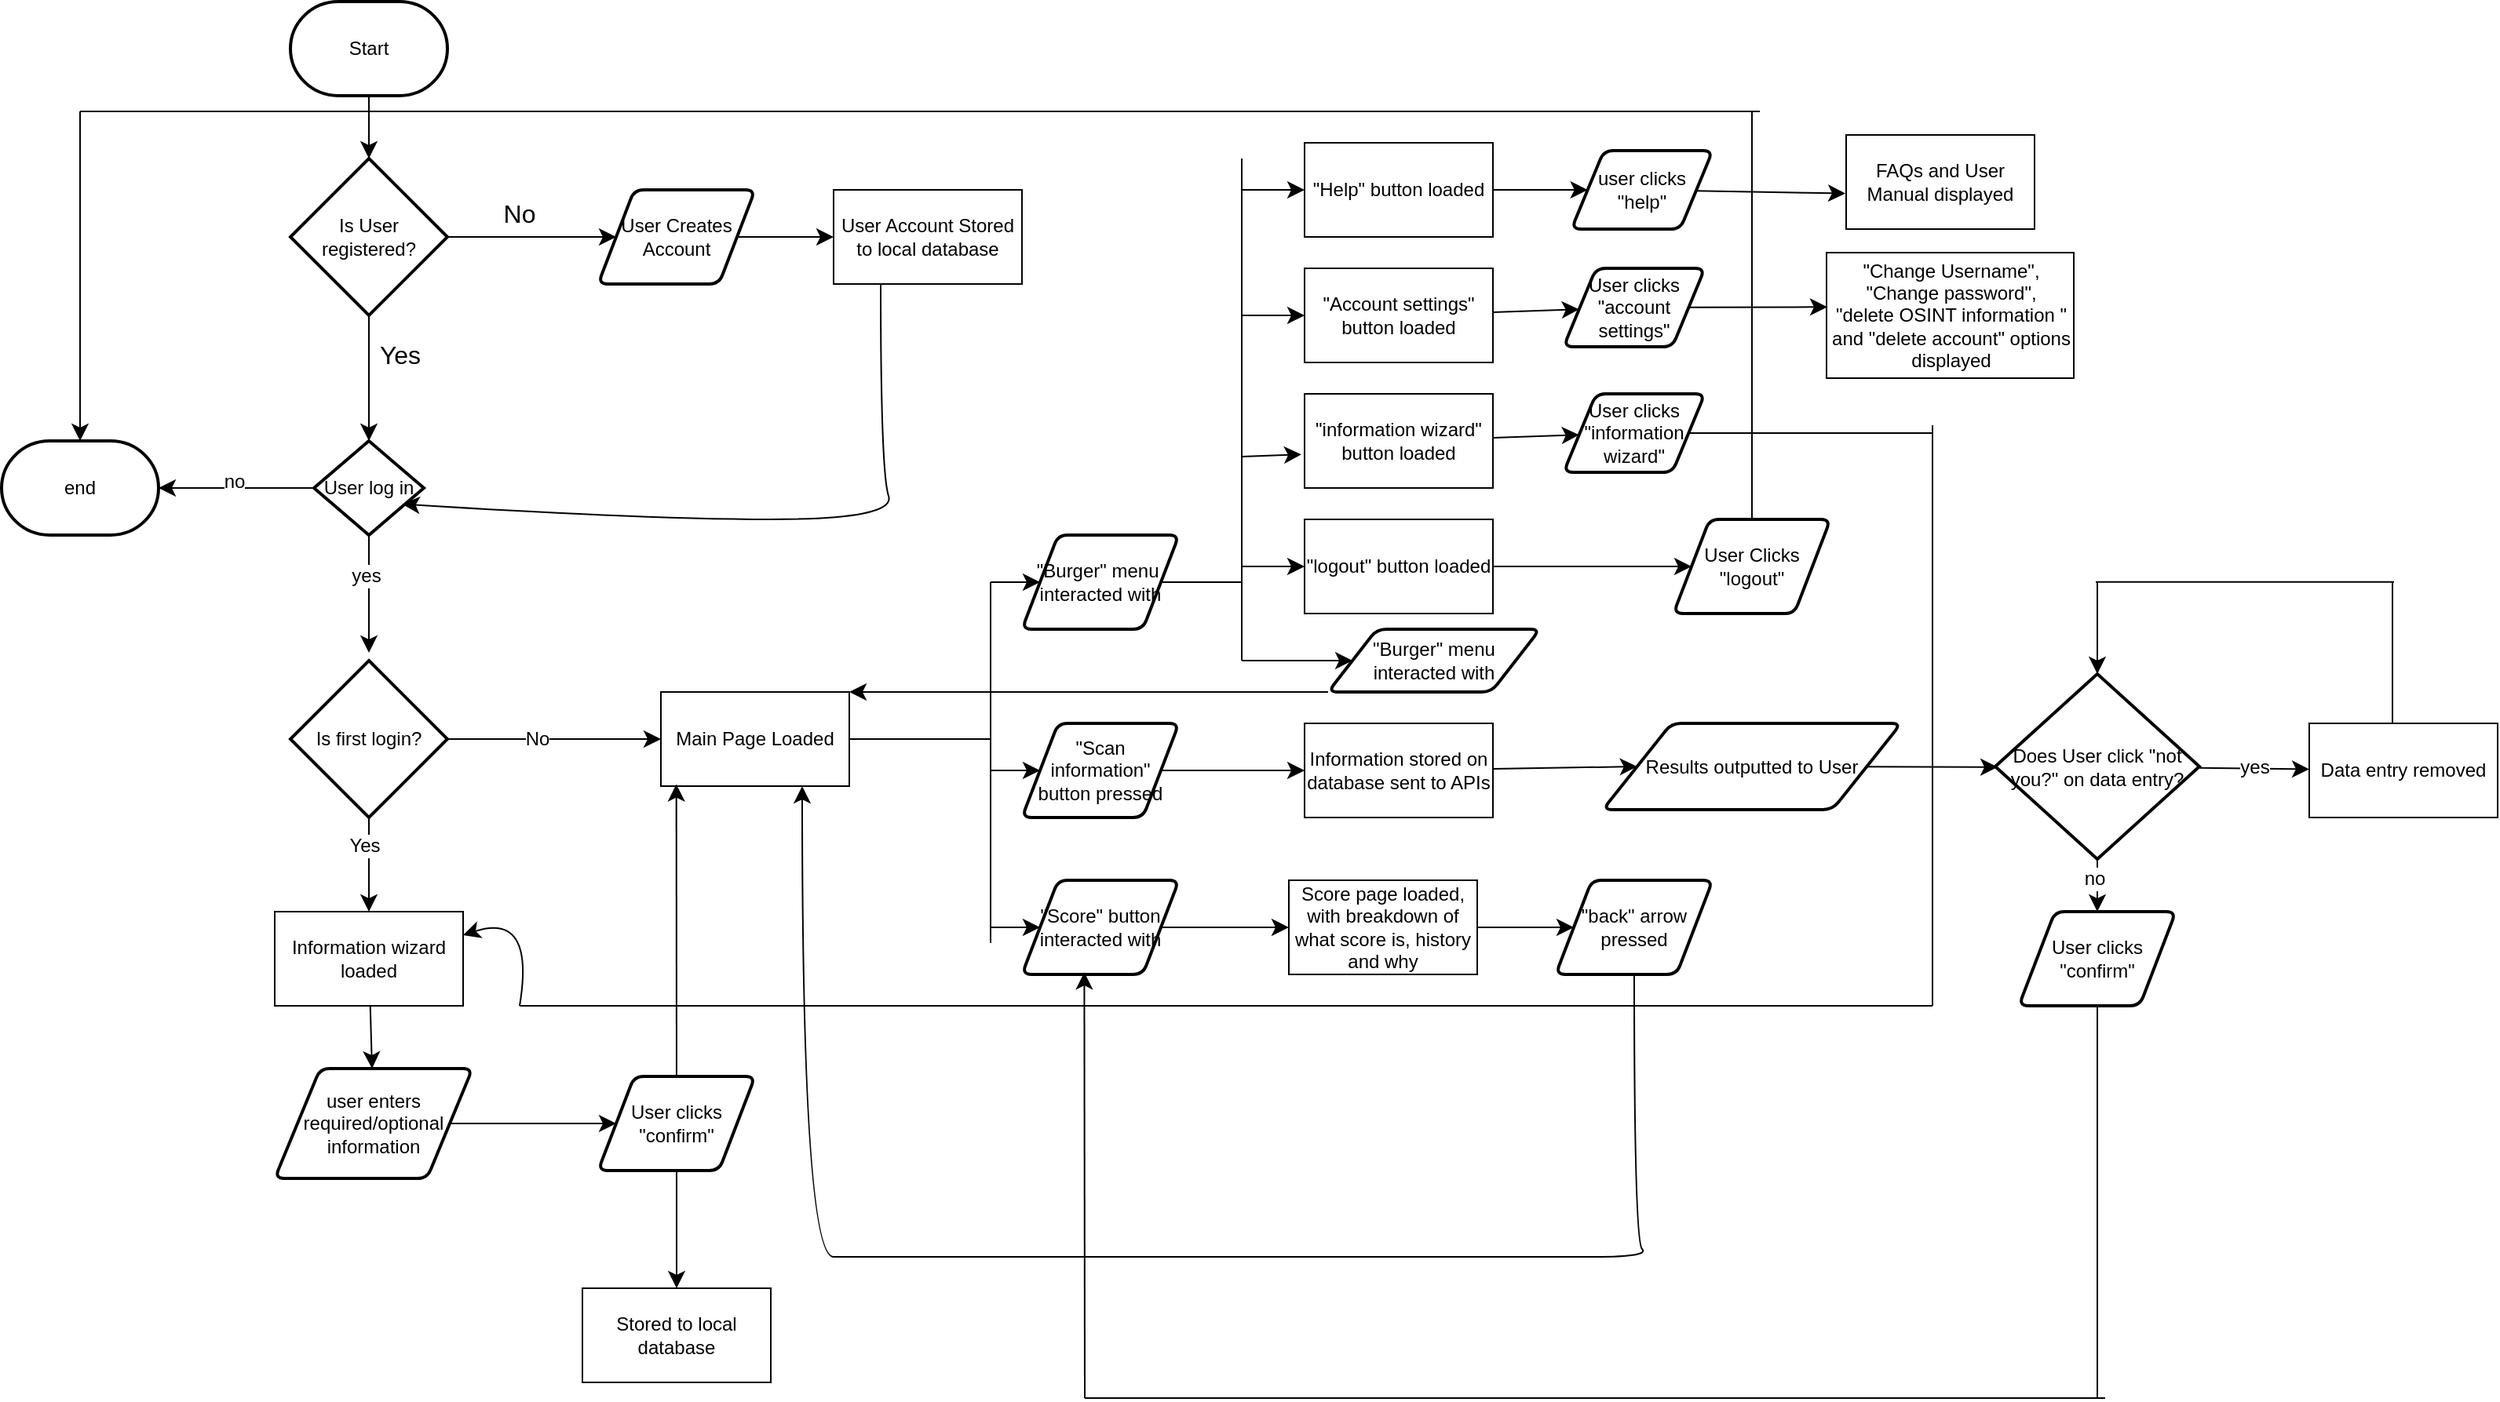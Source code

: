 <mxfile version="24.9.1">
  <diagram name="Page-1" id="ognR1DaFyA1VMHChEMBM">
    <mxGraphModel dx="1695" dy="1469" grid="1" gridSize="10" guides="1" tooltips="1" connect="1" arrows="1" fold="1" page="1" pageScale="1" pageWidth="827" pageHeight="1169" math="0" shadow="0">
      <root>
        <mxCell id="0" />
        <mxCell id="1" parent="0" />
        <mxCell id="HPwO4W1evmKC7CbNkpxZ-1" value="Main Page Loaded" style="rounded=0;whiteSpace=wrap;html=1;" vertex="1" parent="1">
          <mxGeometry x="550" y="460" width="120" height="60" as="geometry" />
        </mxCell>
        <mxCell id="HPwO4W1evmKC7CbNkpxZ-25" value="" style="edgeStyle=none;curved=1;rounded=0;orthogonalLoop=1;jettySize=auto;html=1;fontSize=12;startSize=8;endSize=8;" edge="1" parent="1" source="HPwO4W1evmKC7CbNkpxZ-3" target="HPwO4W1evmKC7CbNkpxZ-24">
          <mxGeometry relative="1" as="geometry" />
        </mxCell>
        <mxCell id="HPwO4W1evmKC7CbNkpxZ-3" value="Information wizard loaded" style="rounded=0;whiteSpace=wrap;html=1;" vertex="1" parent="1">
          <mxGeometry x="304" y="600" width="120" height="60" as="geometry" />
        </mxCell>
        <mxCell id="HPwO4W1evmKC7CbNkpxZ-10" value="" style="edgeStyle=none;curved=1;rounded=0;orthogonalLoop=1;jettySize=auto;html=1;fontSize=12;startSize=8;endSize=8;" edge="1" parent="1" source="HPwO4W1evmKC7CbNkpxZ-4" target="HPwO4W1evmKC7CbNkpxZ-9">
          <mxGeometry relative="1" as="geometry" />
        </mxCell>
        <mxCell id="HPwO4W1evmKC7CbNkpxZ-11" value="" style="edgeStyle=none;curved=1;rounded=0;orthogonalLoop=1;jettySize=auto;html=1;fontSize=12;startSize=8;endSize=8;" edge="1" parent="1" source="HPwO4W1evmKC7CbNkpxZ-4">
          <mxGeometry relative="1" as="geometry">
            <mxPoint x="364" y="300" as="targetPoint" />
          </mxGeometry>
        </mxCell>
        <mxCell id="HPwO4W1evmKC7CbNkpxZ-4" value="Is User registered?" style="strokeWidth=2;html=1;shape=mxgraph.flowchart.decision;whiteSpace=wrap;" vertex="1" parent="1">
          <mxGeometry x="314" y="120" width="100" height="100" as="geometry" />
        </mxCell>
        <mxCell id="HPwO4W1evmKC7CbNkpxZ-12" value="" style="edgeStyle=none;curved=1;rounded=0;orthogonalLoop=1;jettySize=auto;html=1;fontSize=12;startSize=8;endSize=8;" edge="1" parent="1" source="HPwO4W1evmKC7CbNkpxZ-5" target="HPwO4W1evmKC7CbNkpxZ-4">
          <mxGeometry relative="1" as="geometry" />
        </mxCell>
        <mxCell id="HPwO4W1evmKC7CbNkpxZ-5" value="Start" style="strokeWidth=2;html=1;shape=mxgraph.flowchart.terminator;whiteSpace=wrap;" vertex="1" parent="1">
          <mxGeometry x="314" y="20" width="100" height="60" as="geometry" />
        </mxCell>
        <mxCell id="HPwO4W1evmKC7CbNkpxZ-17" value="" style="edgeStyle=none;curved=1;rounded=0;orthogonalLoop=1;jettySize=auto;html=1;fontSize=12;startSize=8;endSize=8;" edge="1" parent="1">
          <mxGeometry relative="1" as="geometry">
            <mxPoint x="364" y="360" as="sourcePoint" />
            <mxPoint x="364" y="435" as="targetPoint" />
          </mxGeometry>
        </mxCell>
        <mxCell id="HPwO4W1evmKC7CbNkpxZ-80" value="yes" style="edgeLabel;html=1;align=center;verticalAlign=middle;resizable=0;points=[];fontSize=12;" vertex="1" connectable="0" parent="HPwO4W1evmKC7CbNkpxZ-17">
          <mxGeometry x="-0.313" y="-2" relative="1" as="geometry">
            <mxPoint as="offset" />
          </mxGeometry>
        </mxCell>
        <mxCell id="HPwO4W1evmKC7CbNkpxZ-15" style="edgeStyle=none;curved=1;rounded=0;orthogonalLoop=1;jettySize=auto;html=1;entryX=0.805;entryY=0.672;entryDx=0;entryDy=0;fontSize=12;startSize=8;endSize=8;entryPerimeter=0;exitX=0.25;exitY=1;exitDx=0;exitDy=0;" edge="1" parent="1" source="HPwO4W1evmKC7CbNkpxZ-31" target="HPwO4W1evmKC7CbNkpxZ-79">
          <mxGeometry relative="1" as="geometry">
            <mxPoint x="398.529" y="340.359" as="targetPoint" />
            <Array as="points">
              <mxPoint x="690" y="320" />
              <mxPoint x="700" y="350" />
              <mxPoint x="540" y="350" />
            </Array>
          </mxGeometry>
        </mxCell>
        <mxCell id="HPwO4W1evmKC7CbNkpxZ-32" value="" style="edgeStyle=none;curved=1;rounded=0;orthogonalLoop=1;jettySize=auto;html=1;fontSize=12;startSize=8;endSize=8;" edge="1" parent="1" source="HPwO4W1evmKC7CbNkpxZ-9" target="HPwO4W1evmKC7CbNkpxZ-31">
          <mxGeometry relative="1" as="geometry" />
        </mxCell>
        <mxCell id="HPwO4W1evmKC7CbNkpxZ-9" value="User Creates Account" style="shape=parallelogram;html=1;strokeWidth=2;perimeter=parallelogramPerimeter;whiteSpace=wrap;rounded=1;arcSize=12;size=0.23;" vertex="1" parent="1">
          <mxGeometry x="510" y="140" width="100" height="60" as="geometry" />
        </mxCell>
        <mxCell id="HPwO4W1evmKC7CbNkpxZ-13" value="No" style="text;html=1;align=center;verticalAlign=middle;whiteSpace=wrap;rounded=0;fontSize=16;" vertex="1" parent="1">
          <mxGeometry x="430" y="140" width="60" height="30" as="geometry" />
        </mxCell>
        <mxCell id="HPwO4W1evmKC7CbNkpxZ-14" value="Yes" style="text;html=1;align=center;verticalAlign=middle;whiteSpace=wrap;rounded=0;fontSize=16;" vertex="1" parent="1">
          <mxGeometry x="354" y="230" width="60" height="30" as="geometry" />
        </mxCell>
        <mxCell id="HPwO4W1evmKC7CbNkpxZ-20" value="" style="edgeStyle=none;curved=1;rounded=0;orthogonalLoop=1;jettySize=auto;html=1;fontSize=12;startSize=8;endSize=8;" edge="1" parent="1" source="HPwO4W1evmKC7CbNkpxZ-19" target="HPwO4W1evmKC7CbNkpxZ-3">
          <mxGeometry relative="1" as="geometry" />
        </mxCell>
        <mxCell id="HPwO4W1evmKC7CbNkpxZ-23" value="Yes" style="edgeLabel;html=1;align=center;verticalAlign=middle;resizable=0;points=[];fontSize=12;" vertex="1" connectable="0" parent="HPwO4W1evmKC7CbNkpxZ-20">
          <mxGeometry x="-0.425" y="-3" relative="1" as="geometry">
            <mxPoint as="offset" />
          </mxGeometry>
        </mxCell>
        <mxCell id="HPwO4W1evmKC7CbNkpxZ-21" value="" style="edgeStyle=none;curved=1;rounded=0;orthogonalLoop=1;jettySize=auto;html=1;fontSize=12;startSize=8;endSize=8;" edge="1" parent="1" source="HPwO4W1evmKC7CbNkpxZ-19" target="HPwO4W1evmKC7CbNkpxZ-1">
          <mxGeometry relative="1" as="geometry" />
        </mxCell>
        <mxCell id="HPwO4W1evmKC7CbNkpxZ-22" value="No" style="edgeLabel;html=1;align=center;verticalAlign=middle;resizable=0;points=[];fontSize=12;" vertex="1" connectable="0" parent="HPwO4W1evmKC7CbNkpxZ-21">
          <mxGeometry x="-0.167" relative="1" as="geometry">
            <mxPoint as="offset" />
          </mxGeometry>
        </mxCell>
        <mxCell id="HPwO4W1evmKC7CbNkpxZ-19" value="Is first login?" style="strokeWidth=2;html=1;shape=mxgraph.flowchart.decision;whiteSpace=wrap;" vertex="1" parent="1">
          <mxGeometry x="314" y="440" width="100" height="100" as="geometry" />
        </mxCell>
        <mxCell id="HPwO4W1evmKC7CbNkpxZ-89" value="" style="edgeStyle=none;curved=1;rounded=0;orthogonalLoop=1;jettySize=auto;html=1;fontSize=12;startSize=8;endSize=8;" edge="1" parent="1" source="HPwO4W1evmKC7CbNkpxZ-24" target="HPwO4W1evmKC7CbNkpxZ-88">
          <mxGeometry relative="1" as="geometry" />
        </mxCell>
        <mxCell id="HPwO4W1evmKC7CbNkpxZ-24" value="user enters required/optional information" style="shape=parallelogram;html=1;strokeWidth=2;perimeter=parallelogramPerimeter;whiteSpace=wrap;rounded=1;arcSize=12;size=0.23;" vertex="1" parent="1">
          <mxGeometry x="304" y="700" width="126" height="70" as="geometry" />
        </mxCell>
        <mxCell id="HPwO4W1evmKC7CbNkpxZ-27" value="&quot;Burger&quot; menu&amp;nbsp;&lt;div&gt;interacted with&lt;/div&gt;" style="shape=parallelogram;html=1;strokeWidth=2;perimeter=parallelogramPerimeter;whiteSpace=wrap;rounded=1;arcSize=12;size=0.23;" vertex="1" parent="1">
          <mxGeometry x="780" y="360" width="100" height="60" as="geometry" />
        </mxCell>
        <mxCell id="HPwO4W1evmKC7CbNkpxZ-56" value="" style="edgeStyle=none;curved=1;rounded=0;orthogonalLoop=1;jettySize=auto;html=1;fontSize=12;startSize=8;endSize=8;" edge="1" parent="1" source="HPwO4W1evmKC7CbNkpxZ-28" target="HPwO4W1evmKC7CbNkpxZ-55">
          <mxGeometry relative="1" as="geometry" />
        </mxCell>
        <mxCell id="HPwO4W1evmKC7CbNkpxZ-28" value="&quot;Scan information&quot; button pressed" style="shape=parallelogram;html=1;strokeWidth=2;perimeter=parallelogramPerimeter;whiteSpace=wrap;rounded=1;arcSize=12;size=0.23;" vertex="1" parent="1">
          <mxGeometry x="780" y="480" width="100" height="60" as="geometry" />
        </mxCell>
        <mxCell id="HPwO4W1evmKC7CbNkpxZ-40" value="" style="edgeStyle=none;curved=1;rounded=0;orthogonalLoop=1;jettySize=auto;html=1;fontSize=12;startSize=8;endSize=8;" edge="1" parent="1" source="HPwO4W1evmKC7CbNkpxZ-29" target="HPwO4W1evmKC7CbNkpxZ-39">
          <mxGeometry relative="1" as="geometry" />
        </mxCell>
        <mxCell id="HPwO4W1evmKC7CbNkpxZ-29" value="&quot;Score&quot; button interacted with" style="shape=parallelogram;html=1;strokeWidth=2;perimeter=parallelogramPerimeter;whiteSpace=wrap;rounded=1;arcSize=12;size=0.23;" vertex="1" parent="1">
          <mxGeometry x="780" y="580" width="100" height="60" as="geometry" />
        </mxCell>
        <mxCell id="HPwO4W1evmKC7CbNkpxZ-95" value="" style="edgeStyle=none;curved=1;rounded=0;orthogonalLoop=1;jettySize=auto;html=1;fontSize=12;startSize=8;endSize=8;" edge="1" parent="1" source="HPwO4W1evmKC7CbNkpxZ-30" target="HPwO4W1evmKC7CbNkpxZ-94">
          <mxGeometry relative="1" as="geometry" />
        </mxCell>
        <mxCell id="HPwO4W1evmKC7CbNkpxZ-30" value="&quot;information wizard&quot; button loaded" style="rounded=0;whiteSpace=wrap;html=1;" vertex="1" parent="1">
          <mxGeometry x="960" y="270" width="120" height="60" as="geometry" />
        </mxCell>
        <mxCell id="HPwO4W1evmKC7CbNkpxZ-31" value="User Account Stored to local database" style="rounded=0;whiteSpace=wrap;html=1;" vertex="1" parent="1">
          <mxGeometry x="660" y="140" width="120" height="60" as="geometry" />
        </mxCell>
        <mxCell id="HPwO4W1evmKC7CbNkpxZ-33" value="Stored to local database" style="rounded=0;whiteSpace=wrap;html=1;" vertex="1" parent="1">
          <mxGeometry x="500" y="840" width="120" height="60" as="geometry" />
        </mxCell>
        <mxCell id="HPwO4W1evmKC7CbNkpxZ-97" value="" style="edgeStyle=none;curved=1;rounded=0;orthogonalLoop=1;jettySize=auto;html=1;fontSize=12;startSize=8;endSize=8;" edge="1" parent="1" source="HPwO4W1evmKC7CbNkpxZ-35" target="HPwO4W1evmKC7CbNkpxZ-92">
          <mxGeometry relative="1" as="geometry" />
        </mxCell>
        <mxCell id="HPwO4W1evmKC7CbNkpxZ-35" value="&quot;Help&quot; button loaded" style="rounded=0;whiteSpace=wrap;html=1;" vertex="1" parent="1">
          <mxGeometry x="960" y="110" width="120" height="60" as="geometry" />
        </mxCell>
        <mxCell id="HPwO4W1evmKC7CbNkpxZ-78" value="" style="edgeStyle=none;curved=1;rounded=0;orthogonalLoop=1;jettySize=auto;html=1;fontSize=12;startSize=8;endSize=8;" edge="1" parent="1" source="HPwO4W1evmKC7CbNkpxZ-36" target="HPwO4W1evmKC7CbNkpxZ-77">
          <mxGeometry relative="1" as="geometry" />
        </mxCell>
        <mxCell id="HPwO4W1evmKC7CbNkpxZ-36" value="&quot;logout&quot; button loaded" style="rounded=0;whiteSpace=wrap;html=1;" vertex="1" parent="1">
          <mxGeometry x="960" y="350" width="120" height="60" as="geometry" />
        </mxCell>
        <mxCell id="HPwO4W1evmKC7CbNkpxZ-96" value="" style="edgeStyle=none;curved=1;rounded=0;orthogonalLoop=1;jettySize=auto;html=1;fontSize=12;startSize=8;endSize=8;" edge="1" parent="1" source="HPwO4W1evmKC7CbNkpxZ-37" target="HPwO4W1evmKC7CbNkpxZ-93">
          <mxGeometry relative="1" as="geometry" />
        </mxCell>
        <mxCell id="HPwO4W1evmKC7CbNkpxZ-37" value="&quot;Account settings&quot; button loaded" style="rounded=0;whiteSpace=wrap;html=1;" vertex="1" parent="1">
          <mxGeometry x="960" y="190" width="120" height="60" as="geometry" />
        </mxCell>
        <mxCell id="HPwO4W1evmKC7CbNkpxZ-38" style="edgeStyle=none;curved=1;rounded=0;orthogonalLoop=1;jettySize=auto;html=1;exitX=0.25;exitY=1;exitDx=0;exitDy=0;fontSize=12;startSize=8;endSize=8;" edge="1" parent="1" source="HPwO4W1evmKC7CbNkpxZ-36" target="HPwO4W1evmKC7CbNkpxZ-36">
          <mxGeometry relative="1" as="geometry" />
        </mxCell>
        <mxCell id="HPwO4W1evmKC7CbNkpxZ-42" value="" style="edgeStyle=none;curved=1;rounded=0;orthogonalLoop=1;jettySize=auto;html=1;fontSize=12;startSize=8;endSize=8;" edge="1" parent="1" source="HPwO4W1evmKC7CbNkpxZ-39" target="HPwO4W1evmKC7CbNkpxZ-41">
          <mxGeometry relative="1" as="geometry" />
        </mxCell>
        <mxCell id="HPwO4W1evmKC7CbNkpxZ-39" value="Score page loaded, with breakdown of what score is, history and why" style="rounded=0;whiteSpace=wrap;html=1;" vertex="1" parent="1">
          <mxGeometry x="950" y="580" width="120" height="60" as="geometry" />
        </mxCell>
        <mxCell id="HPwO4W1evmKC7CbNkpxZ-43" style="edgeStyle=none;curved=1;rounded=0;orthogonalLoop=1;jettySize=auto;html=1;entryX=0.75;entryY=1;entryDx=0;entryDy=0;fontSize=12;startSize=8;endSize=8;" edge="1" parent="1" source="HPwO4W1evmKC7CbNkpxZ-41" target="HPwO4W1evmKC7CbNkpxZ-1">
          <mxGeometry relative="1" as="geometry">
            <Array as="points">
              <mxPoint x="1170" y="810" />
              <mxPoint x="1180" y="820" />
              <mxPoint x="1110" y="820" />
              <mxPoint x="680" y="820" />
              <mxPoint x="640" y="820" />
            </Array>
          </mxGeometry>
        </mxCell>
        <mxCell id="HPwO4W1evmKC7CbNkpxZ-41" value="&quot;back&quot; arrow pressed" style="shape=parallelogram;html=1;strokeWidth=2;perimeter=parallelogramPerimeter;whiteSpace=wrap;rounded=1;arcSize=12;size=0.23;" vertex="1" parent="1">
          <mxGeometry x="1120" y="580" width="100" height="60" as="geometry" />
        </mxCell>
        <mxCell id="HPwO4W1evmKC7CbNkpxZ-44" value="" style="endArrow=none;html=1;rounded=0;fontSize=12;startSize=8;endSize=8;curved=1;exitX=1;exitY=0.5;exitDx=0;exitDy=0;" edge="1" parent="1" source="HPwO4W1evmKC7CbNkpxZ-1">
          <mxGeometry width="50" height="50" relative="1" as="geometry">
            <mxPoint x="700" y="510" as="sourcePoint" />
            <mxPoint x="760" y="490" as="targetPoint" />
          </mxGeometry>
        </mxCell>
        <mxCell id="HPwO4W1evmKC7CbNkpxZ-45" value="" style="endArrow=none;html=1;rounded=0;fontSize=12;startSize=8;endSize=8;curved=1;" edge="1" parent="1">
          <mxGeometry width="50" height="50" relative="1" as="geometry">
            <mxPoint x="760" y="620" as="sourcePoint" />
            <mxPoint x="760" y="390" as="targetPoint" />
          </mxGeometry>
        </mxCell>
        <mxCell id="HPwO4W1evmKC7CbNkpxZ-46" value="" style="endArrow=classic;html=1;rounded=0;fontSize=12;startSize=8;endSize=8;curved=1;" edge="1" parent="1" target="HPwO4W1evmKC7CbNkpxZ-27">
          <mxGeometry width="50" height="50" relative="1" as="geometry">
            <mxPoint x="760" y="390" as="sourcePoint" />
            <mxPoint x="690" y="330" as="targetPoint" />
          </mxGeometry>
        </mxCell>
        <mxCell id="HPwO4W1evmKC7CbNkpxZ-47" value="" style="endArrow=classic;html=1;rounded=0;fontSize=12;startSize=8;endSize=8;curved=1;entryX=0;entryY=0.5;entryDx=0;entryDy=0;" edge="1" parent="1" target="HPwO4W1evmKC7CbNkpxZ-28">
          <mxGeometry width="50" height="50" relative="1" as="geometry">
            <mxPoint x="760" y="510" as="sourcePoint" />
            <mxPoint x="801" y="400" as="targetPoint" />
          </mxGeometry>
        </mxCell>
        <mxCell id="HPwO4W1evmKC7CbNkpxZ-48" value="" style="endArrow=classic;html=1;rounded=0;fontSize=12;startSize=8;endSize=8;curved=1;entryX=0;entryY=0.5;entryDx=0;entryDy=0;" edge="1" parent="1" target="HPwO4W1evmKC7CbNkpxZ-29">
          <mxGeometry width="50" height="50" relative="1" as="geometry">
            <mxPoint x="760" y="610" as="sourcePoint" />
            <mxPoint x="820" y="550" as="targetPoint" />
          </mxGeometry>
        </mxCell>
        <mxCell id="HPwO4W1evmKC7CbNkpxZ-49" value="" style="endArrow=none;html=1;rounded=0;fontSize=12;startSize=8;endSize=8;curved=1;" edge="1" parent="1">
          <mxGeometry width="50" height="50" relative="1" as="geometry">
            <mxPoint x="920" y="440" as="sourcePoint" />
            <mxPoint x="920" y="120" as="targetPoint" />
          </mxGeometry>
        </mxCell>
        <mxCell id="HPwO4W1evmKC7CbNkpxZ-50" value="" style="endArrow=none;html=1;rounded=0;fontSize=12;startSize=8;endSize=8;curved=1;exitX=1;exitY=0.5;exitDx=0;exitDy=0;" edge="1" parent="1" source="HPwO4W1evmKC7CbNkpxZ-27">
          <mxGeometry width="50" height="50" relative="1" as="geometry">
            <mxPoint x="760" y="340" as="sourcePoint" />
            <mxPoint x="920" y="390" as="targetPoint" />
          </mxGeometry>
        </mxCell>
        <mxCell id="HPwO4W1evmKC7CbNkpxZ-51" value="" style="endArrow=classic;html=1;rounded=0;fontSize=12;startSize=8;endSize=8;curved=1;entryX=0;entryY=0.5;entryDx=0;entryDy=0;" edge="1" parent="1" target="HPwO4W1evmKC7CbNkpxZ-35">
          <mxGeometry width="50" height="50" relative="1" as="geometry">
            <mxPoint x="920" y="140" as="sourcePoint" />
            <mxPoint x="870" y="160" as="targetPoint" />
          </mxGeometry>
        </mxCell>
        <mxCell id="HPwO4W1evmKC7CbNkpxZ-52" value="" style="endArrow=classic;html=1;rounded=0;fontSize=12;startSize=8;endSize=8;curved=1;entryX=0;entryY=0.5;entryDx=0;entryDy=0;" edge="1" parent="1" target="HPwO4W1evmKC7CbNkpxZ-37">
          <mxGeometry width="50" height="50" relative="1" as="geometry">
            <mxPoint x="920" y="220" as="sourcePoint" />
            <mxPoint x="880" y="190" as="targetPoint" />
          </mxGeometry>
        </mxCell>
        <mxCell id="HPwO4W1evmKC7CbNkpxZ-53" value="" style="endArrow=classic;html=1;rounded=0;fontSize=12;startSize=8;endSize=8;curved=1;entryX=-0.017;entryY=0.644;entryDx=0;entryDy=0;entryPerimeter=0;" edge="1" parent="1" target="HPwO4W1evmKC7CbNkpxZ-30">
          <mxGeometry width="50" height="50" relative="1" as="geometry">
            <mxPoint x="920" y="310" as="sourcePoint" />
            <mxPoint x="880" y="250" as="targetPoint" />
          </mxGeometry>
        </mxCell>
        <mxCell id="HPwO4W1evmKC7CbNkpxZ-54" value="" style="endArrow=classic;html=1;rounded=0;fontSize=12;startSize=8;endSize=8;curved=1;entryX=0;entryY=0.5;entryDx=0;entryDy=0;" edge="1" parent="1" target="HPwO4W1evmKC7CbNkpxZ-36">
          <mxGeometry width="50" height="50" relative="1" as="geometry">
            <mxPoint x="920" y="380" as="sourcePoint" />
            <mxPoint x="840" y="270" as="targetPoint" />
          </mxGeometry>
        </mxCell>
        <mxCell id="HPwO4W1evmKC7CbNkpxZ-58" value="" style="edgeStyle=none;curved=1;rounded=0;orthogonalLoop=1;jettySize=auto;html=1;fontSize=12;startSize=8;endSize=8;entryX=0;entryY=0.5;entryDx=0;entryDy=0;" edge="1" parent="1" source="HPwO4W1evmKC7CbNkpxZ-55" target="HPwO4W1evmKC7CbNkpxZ-60">
          <mxGeometry relative="1" as="geometry">
            <mxPoint x="1160" y="510" as="targetPoint" />
          </mxGeometry>
        </mxCell>
        <mxCell id="HPwO4W1evmKC7CbNkpxZ-55" value="Information stored on database sent to APIs" style="rounded=0;whiteSpace=wrap;html=1;" vertex="1" parent="1">
          <mxGeometry x="960" y="480" width="120" height="60" as="geometry" />
        </mxCell>
        <mxCell id="HPwO4W1evmKC7CbNkpxZ-63" value="" style="edgeStyle=none;curved=1;rounded=0;orthogonalLoop=1;jettySize=auto;html=1;fontSize=12;startSize=8;endSize=8;" edge="1" parent="1" source="HPwO4W1evmKC7CbNkpxZ-60">
          <mxGeometry relative="1" as="geometry">
            <mxPoint x="1401.538" y="507.901" as="targetPoint" />
          </mxGeometry>
        </mxCell>
        <mxCell id="HPwO4W1evmKC7CbNkpxZ-60" value="Results outputted to User" style="shape=parallelogram;html=1;strokeWidth=2;perimeter=parallelogramPerimeter;whiteSpace=wrap;rounded=1;arcSize=12;size=0.23;" vertex="1" parent="1">
          <mxGeometry x="1150" y="480" width="190" height="55" as="geometry" />
        </mxCell>
        <mxCell id="HPwO4W1evmKC7CbNkpxZ-66" value="" style="edgeStyle=none;curved=1;rounded=0;orthogonalLoop=1;jettySize=auto;html=1;fontSize=12;startSize=8;endSize=8;" edge="1" parent="1" source="HPwO4W1evmKC7CbNkpxZ-64" target="HPwO4W1evmKC7CbNkpxZ-65">
          <mxGeometry relative="1" as="geometry" />
        </mxCell>
        <mxCell id="HPwO4W1evmKC7CbNkpxZ-67" value="yes" style="edgeLabel;html=1;align=center;verticalAlign=middle;resizable=0;points=[];fontSize=12;" vertex="1" connectable="0" parent="HPwO4W1evmKC7CbNkpxZ-66">
          <mxGeometry x="-0.021" y="1" relative="1" as="geometry">
            <mxPoint as="offset" />
          </mxGeometry>
        </mxCell>
        <mxCell id="HPwO4W1evmKC7CbNkpxZ-73" value="" style="edgeStyle=none;curved=1;rounded=0;orthogonalLoop=1;jettySize=auto;html=1;fontSize=12;startSize=8;endSize=8;" edge="1" parent="1" source="HPwO4W1evmKC7CbNkpxZ-64" target="HPwO4W1evmKC7CbNkpxZ-72">
          <mxGeometry relative="1" as="geometry" />
        </mxCell>
        <mxCell id="HPwO4W1evmKC7CbNkpxZ-87" value="no" style="edgeLabel;html=1;align=center;verticalAlign=middle;resizable=0;points=[];fontSize=12;" vertex="1" connectable="0" parent="HPwO4W1evmKC7CbNkpxZ-73">
          <mxGeometry x="-0.29" y="-2" relative="1" as="geometry">
            <mxPoint as="offset" />
          </mxGeometry>
        </mxCell>
        <mxCell id="HPwO4W1evmKC7CbNkpxZ-64" value="Does User click &quot;not you?&quot; on data entry?" style="strokeWidth=2;html=1;shape=mxgraph.flowchart.decision;whiteSpace=wrap;" vertex="1" parent="1">
          <mxGeometry x="1400" y="448.5" width="130" height="118" as="geometry" />
        </mxCell>
        <mxCell id="HPwO4W1evmKC7CbNkpxZ-65" value="Data entry removed" style="rounded=0;whiteSpace=wrap;html=1;" vertex="1" parent="1">
          <mxGeometry x="1600" y="480" width="120" height="60" as="geometry" />
        </mxCell>
        <mxCell id="HPwO4W1evmKC7CbNkpxZ-69" value="" style="endArrow=none;html=1;rounded=0;fontSize=12;startSize=8;endSize=8;curved=1;" edge="1" parent="1">
          <mxGeometry width="50" height="50" relative="1" as="geometry">
            <mxPoint x="1653" y="480" as="sourcePoint" />
            <mxPoint x="1653" y="390" as="targetPoint" />
          </mxGeometry>
        </mxCell>
        <mxCell id="HPwO4W1evmKC7CbNkpxZ-70" value="" style="endArrow=none;html=1;rounded=0;fontSize=12;startSize=8;endSize=8;curved=1;" edge="1" parent="1">
          <mxGeometry width="50" height="50" relative="1" as="geometry">
            <mxPoint x="1464" y="389.86" as="sourcePoint" />
            <mxPoint x="1654" y="389.86" as="targetPoint" />
          </mxGeometry>
        </mxCell>
        <mxCell id="HPwO4W1evmKC7CbNkpxZ-71" value="" style="endArrow=classic;html=1;rounded=0;fontSize=12;startSize=8;endSize=8;curved=1;entryX=0.5;entryY=0;entryDx=0;entryDy=0;entryPerimeter=0;" edge="1" parent="1" target="HPwO4W1evmKC7CbNkpxZ-64">
          <mxGeometry width="50" height="50" relative="1" as="geometry">
            <mxPoint x="1465" y="390" as="sourcePoint" />
            <mxPoint x="1430" y="370" as="targetPoint" />
          </mxGeometry>
        </mxCell>
        <mxCell id="HPwO4W1evmKC7CbNkpxZ-72" value="User clicks &quot;confirm&quot;" style="shape=parallelogram;html=1;strokeWidth=2;perimeter=parallelogramPerimeter;whiteSpace=wrap;rounded=1;arcSize=12;size=0.23;" vertex="1" parent="1">
          <mxGeometry x="1415" y="600" width="100" height="60" as="geometry" />
        </mxCell>
        <mxCell id="HPwO4W1evmKC7CbNkpxZ-74" value="" style="endArrow=none;html=1;rounded=0;fontSize=12;startSize=8;endSize=8;curved=1;entryX=0.5;entryY=1;entryDx=0;entryDy=0;" edge="1" parent="1" target="HPwO4W1evmKC7CbNkpxZ-72">
          <mxGeometry width="50" height="50" relative="1" as="geometry">
            <mxPoint x="1465" y="910" as="sourcePoint" />
            <mxPoint x="1450" y="740" as="targetPoint" />
          </mxGeometry>
        </mxCell>
        <mxCell id="HPwO4W1evmKC7CbNkpxZ-75" value="" style="endArrow=none;html=1;rounded=0;fontSize=12;startSize=8;endSize=8;curved=1;" edge="1" parent="1">
          <mxGeometry width="50" height="50" relative="1" as="geometry">
            <mxPoint x="820" y="910" as="sourcePoint" />
            <mxPoint x="1470" y="910" as="targetPoint" />
          </mxGeometry>
        </mxCell>
        <mxCell id="HPwO4W1evmKC7CbNkpxZ-76" value="" style="endArrow=classic;html=1;rounded=0;fontSize=12;startSize=8;endSize=8;curved=1;entryX=0.397;entryY=0.977;entryDx=0;entryDy=0;entryPerimeter=0;" edge="1" parent="1" target="HPwO4W1evmKC7CbNkpxZ-29">
          <mxGeometry width="50" height="50" relative="1" as="geometry">
            <mxPoint x="820" y="910" as="sourcePoint" />
            <mxPoint x="820" y="870" as="targetPoint" />
          </mxGeometry>
        </mxCell>
        <mxCell id="HPwO4W1evmKC7CbNkpxZ-77" value="User Clicks &quot;logout&quot;" style="shape=parallelogram;html=1;strokeWidth=2;perimeter=parallelogramPerimeter;whiteSpace=wrap;rounded=1;arcSize=12;size=0.23;" vertex="1" parent="1">
          <mxGeometry x="1195" y="350" width="100" height="60" as="geometry" />
        </mxCell>
        <mxCell id="HPwO4W1evmKC7CbNkpxZ-82" value="" style="edgeStyle=none;curved=1;rounded=0;orthogonalLoop=1;jettySize=auto;html=1;fontSize=12;startSize=8;endSize=8;" edge="1" parent="1" source="HPwO4W1evmKC7CbNkpxZ-79" target="HPwO4W1evmKC7CbNkpxZ-81">
          <mxGeometry relative="1" as="geometry" />
        </mxCell>
        <mxCell id="HPwO4W1evmKC7CbNkpxZ-83" value="no" style="edgeLabel;html=1;align=center;verticalAlign=middle;resizable=0;points=[];fontSize=12;" vertex="1" connectable="0" parent="HPwO4W1evmKC7CbNkpxZ-82">
          <mxGeometry x="0.039" y="-4" relative="1" as="geometry">
            <mxPoint as="offset" />
          </mxGeometry>
        </mxCell>
        <mxCell id="HPwO4W1evmKC7CbNkpxZ-79" value="User log in" style="strokeWidth=2;html=1;shape=mxgraph.flowchart.decision;whiteSpace=wrap;" vertex="1" parent="1">
          <mxGeometry x="329" y="300" width="70" height="60" as="geometry" />
        </mxCell>
        <mxCell id="HPwO4W1evmKC7CbNkpxZ-81" value="end" style="strokeWidth=2;html=1;shape=mxgraph.flowchart.terminator;whiteSpace=wrap;" vertex="1" parent="1">
          <mxGeometry x="130" y="300" width="100" height="60" as="geometry" />
        </mxCell>
        <mxCell id="HPwO4W1evmKC7CbNkpxZ-84" value="" style="endArrow=none;html=1;rounded=0;fontSize=12;startSize=8;endSize=8;curved=1;exitX=0.5;exitY=0;exitDx=0;exitDy=0;" edge="1" parent="1" source="HPwO4W1evmKC7CbNkpxZ-77">
          <mxGeometry width="50" height="50" relative="1" as="geometry">
            <mxPoint x="1250" y="320" as="sourcePoint" />
            <mxPoint x="1245" y="90" as="targetPoint" />
          </mxGeometry>
        </mxCell>
        <mxCell id="HPwO4W1evmKC7CbNkpxZ-85" value="" style="endArrow=none;html=1;rounded=0;fontSize=12;startSize=8;endSize=8;curved=1;" edge="1" parent="1">
          <mxGeometry width="50" height="50" relative="1" as="geometry">
            <mxPoint x="180" y="90" as="sourcePoint" />
            <mxPoint x="1250" y="90" as="targetPoint" />
          </mxGeometry>
        </mxCell>
        <mxCell id="HPwO4W1evmKC7CbNkpxZ-86" value="" style="endArrow=classic;html=1;rounded=0;fontSize=12;startSize=8;endSize=8;curved=1;entryX=0.5;entryY=0;entryDx=0;entryDy=0;entryPerimeter=0;" edge="1" parent="1" target="HPwO4W1evmKC7CbNkpxZ-81">
          <mxGeometry width="50" height="50" relative="1" as="geometry">
            <mxPoint x="180" y="90" as="sourcePoint" />
            <mxPoint x="250" y="170" as="targetPoint" />
          </mxGeometry>
        </mxCell>
        <mxCell id="HPwO4W1evmKC7CbNkpxZ-90" value="" style="edgeStyle=none;curved=1;rounded=0;orthogonalLoop=1;jettySize=auto;html=1;fontSize=12;startSize=8;endSize=8;" edge="1" parent="1" source="HPwO4W1evmKC7CbNkpxZ-88" target="HPwO4W1evmKC7CbNkpxZ-33">
          <mxGeometry relative="1" as="geometry" />
        </mxCell>
        <mxCell id="HPwO4W1evmKC7CbNkpxZ-88" value="User clicks &quot;confirm&quot;" style="shape=parallelogram;html=1;strokeWidth=2;perimeter=parallelogramPerimeter;whiteSpace=wrap;rounded=1;arcSize=12;size=0.23;" vertex="1" parent="1">
          <mxGeometry x="510" y="705" width="100" height="60" as="geometry" />
        </mxCell>
        <mxCell id="HPwO4W1evmKC7CbNkpxZ-91" style="edgeStyle=none;curved=1;rounded=0;orthogonalLoop=1;jettySize=auto;html=1;entryX=0.082;entryY=0.98;entryDx=0;entryDy=0;entryPerimeter=0;fontSize=12;startSize=8;endSize=8;" edge="1" parent="1" source="HPwO4W1evmKC7CbNkpxZ-88" target="HPwO4W1evmKC7CbNkpxZ-1">
          <mxGeometry relative="1" as="geometry" />
        </mxCell>
        <mxCell id="HPwO4W1evmKC7CbNkpxZ-92" value="user clicks &quot;help&quot;" style="shape=parallelogram;html=1;strokeWidth=2;perimeter=parallelogramPerimeter;whiteSpace=wrap;rounded=1;arcSize=12;size=0.23;" vertex="1" parent="1">
          <mxGeometry x="1130" y="115" width="90" height="50" as="geometry" />
        </mxCell>
        <mxCell id="HPwO4W1evmKC7CbNkpxZ-93" value="User clicks &quot;account settings&quot;" style="shape=parallelogram;html=1;strokeWidth=2;perimeter=parallelogramPerimeter;whiteSpace=wrap;rounded=1;arcSize=12;size=0.23;" vertex="1" parent="1">
          <mxGeometry x="1125" y="190" width="90" height="50" as="geometry" />
        </mxCell>
        <mxCell id="HPwO4W1evmKC7CbNkpxZ-94" value="User clicks &quot;information wizard&quot;" style="shape=parallelogram;html=1;strokeWidth=2;perimeter=parallelogramPerimeter;whiteSpace=wrap;rounded=1;arcSize=12;size=0.23;" vertex="1" parent="1">
          <mxGeometry x="1125" y="270" width="90" height="50" as="geometry" />
        </mxCell>
        <mxCell id="HPwO4W1evmKC7CbNkpxZ-98" value="FAQs and User Manual displayed" style="rounded=0;whiteSpace=wrap;html=1;" vertex="1" parent="1">
          <mxGeometry x="1305" y="105" width="120" height="60" as="geometry" />
        </mxCell>
        <mxCell id="HPwO4W1evmKC7CbNkpxZ-99" value="&quot;Change Username&quot;, &quot;Change password&quot;,&lt;div&gt;&quot;delete OSINT information &quot; and &quot;delete account&quot; options displayed&lt;/div&gt;" style="rounded=0;whiteSpace=wrap;html=1;" vertex="1" parent="1">
          <mxGeometry x="1292.5" y="180" width="157.5" height="80" as="geometry" />
        </mxCell>
        <mxCell id="HPwO4W1evmKC7CbNkpxZ-101" style="edgeStyle=none;curved=1;rounded=0;orthogonalLoop=1;jettySize=auto;html=1;entryX=-0.004;entryY=0.621;entryDx=0;entryDy=0;entryPerimeter=0;fontSize=12;startSize=8;endSize=8;" edge="1" parent="1" source="HPwO4W1evmKC7CbNkpxZ-92" target="HPwO4W1evmKC7CbNkpxZ-98">
          <mxGeometry relative="1" as="geometry" />
        </mxCell>
        <mxCell id="HPwO4W1evmKC7CbNkpxZ-102" style="edgeStyle=none;curved=1;rounded=0;orthogonalLoop=1;jettySize=auto;html=1;entryX=0.003;entryY=0.433;entryDx=0;entryDy=0;entryPerimeter=0;fontSize=12;startSize=8;endSize=8;" edge="1" parent="1" source="HPwO4W1evmKC7CbNkpxZ-93" target="HPwO4W1evmKC7CbNkpxZ-99">
          <mxGeometry relative="1" as="geometry" />
        </mxCell>
        <mxCell id="HPwO4W1evmKC7CbNkpxZ-103" value="" style="endArrow=none;html=1;rounded=0;fontSize=12;startSize=8;endSize=8;curved=1;exitX=1;exitY=0.5;exitDx=0;exitDy=0;" edge="1" parent="1" source="HPwO4W1evmKC7CbNkpxZ-94">
          <mxGeometry width="50" height="50" relative="1" as="geometry">
            <mxPoint x="1320" y="340" as="sourcePoint" />
            <mxPoint x="1360" y="295" as="targetPoint" />
          </mxGeometry>
        </mxCell>
        <mxCell id="HPwO4W1evmKC7CbNkpxZ-104" value="" style="endArrow=none;html=1;rounded=0;fontSize=12;startSize=8;endSize=8;curved=1;" edge="1" parent="1">
          <mxGeometry width="50" height="50" relative="1" as="geometry">
            <mxPoint x="1360" y="660" as="sourcePoint" />
            <mxPoint x="1360" y="290" as="targetPoint" />
          </mxGeometry>
        </mxCell>
        <mxCell id="HPwO4W1evmKC7CbNkpxZ-105" value="" style="endArrow=none;html=1;rounded=0;fontSize=12;startSize=8;endSize=8;curved=1;" edge="1" parent="1">
          <mxGeometry width="50" height="50" relative="1" as="geometry">
            <mxPoint x="460" y="660" as="sourcePoint" />
            <mxPoint x="1360" y="660" as="targetPoint" />
          </mxGeometry>
        </mxCell>
        <mxCell id="HPwO4W1evmKC7CbNkpxZ-106" value="" style="endArrow=classic;html=1;rounded=0;fontSize=12;startSize=8;endSize=8;curved=1;entryX=1;entryY=0.25;entryDx=0;entryDy=0;" edge="1" parent="1" target="HPwO4W1evmKC7CbNkpxZ-3">
          <mxGeometry width="50" height="50" relative="1" as="geometry">
            <mxPoint x="460" y="660" as="sourcePoint" />
            <mxPoint x="440" y="620" as="targetPoint" />
            <Array as="points">
              <mxPoint x="470" y="600" />
            </Array>
          </mxGeometry>
        </mxCell>
        <mxCell id="HPwO4W1evmKC7CbNkpxZ-107" value="&quot;Burger&quot; menu interacted with" style="shape=parallelogram;html=1;strokeWidth=2;perimeter=parallelogramPerimeter;whiteSpace=wrap;rounded=1;arcSize=12;size=0.23;" vertex="1" parent="1">
          <mxGeometry x="975" y="420" width="135" height="40" as="geometry" />
        </mxCell>
        <mxCell id="HPwO4W1evmKC7CbNkpxZ-108" value="" style="endArrow=classic;html=1;rounded=0;fontSize=12;startSize=8;endSize=8;curved=1;entryX=0;entryY=0.5;entryDx=0;entryDy=0;" edge="1" parent="1" target="HPwO4W1evmKC7CbNkpxZ-107">
          <mxGeometry width="50" height="50" relative="1" as="geometry">
            <mxPoint x="920" y="440" as="sourcePoint" />
            <mxPoint x="980" y="420" as="targetPoint" />
          </mxGeometry>
        </mxCell>
        <mxCell id="HPwO4W1evmKC7CbNkpxZ-109" value="" style="endArrow=classic;html=1;rounded=0;fontSize=12;startSize=8;endSize=8;curved=1;exitX=0;exitY=1;exitDx=0;exitDy=0;entryX=1;entryY=0;entryDx=0;entryDy=0;" edge="1" parent="1" source="HPwO4W1evmKC7CbNkpxZ-107" target="HPwO4W1evmKC7CbNkpxZ-1">
          <mxGeometry width="50" height="50" relative="1" as="geometry">
            <mxPoint x="1100" y="470" as="sourcePoint" />
            <mxPoint x="1150" y="420" as="targetPoint" />
          </mxGeometry>
        </mxCell>
      </root>
    </mxGraphModel>
  </diagram>
</mxfile>
